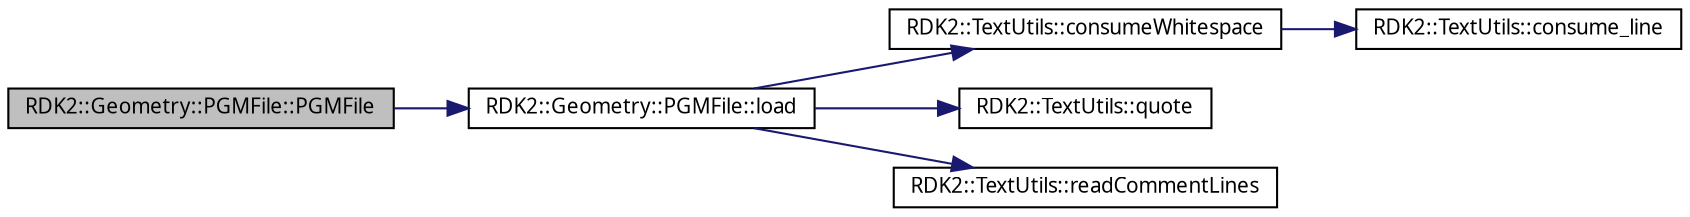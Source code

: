 digraph G
{
  edge [fontname="FreeSans.ttf",fontsize=10,labelfontname="FreeSans.ttf",labelfontsize=10];
  node [fontname="FreeSans.ttf",fontsize=10,shape=record];
  rankdir=LR;
  Node1 [label="RDK2::Geometry::PGMFile::PGMFile",height=0.2,width=0.4,color="black", fillcolor="grey75", style="filled" fontcolor="black"];
  Node1 -> Node2 [color="midnightblue",fontsize=10,style="solid",fontname="FreeSans.ttf"];
  Node2 [label="RDK2::Geometry::PGMFile::load",height=0.2,width=0.4,color="black", fillcolor="white", style="filled",URL="$struct_r_d_k2_1_1_geometry_1_1_p_g_m_file.html#21eaa403031b1fb92945c3684a4d17aa"];
  Node2 -> Node3 [color="midnightblue",fontsize=10,style="solid",fontname="FreeSans.ttf"];
  Node3 [label="RDK2::TextUtils::consumeWhitespace",height=0.2,width=0.4,color="black", fillcolor="white", style="filled",URL="$namespace_r_d_k2_1_1_text_utils.html#fcd70915c5a8a8dfa9c4aa667e2275e4",tooltip="Add your own utils here."];
  Node3 -> Node4 [color="midnightblue",fontsize=10,style="solid",fontname="FreeSans.ttf"];
  Node4 [label="RDK2::TextUtils::consume_line",height=0.2,width=0.4,color="black", fillcolor="white", style="filled",URL="$namespace_r_d_k2_1_1_text_utils.html#a4b4be22a94eaa6f71a6204682daac4c"];
  Node2 -> Node5 [color="midnightblue",fontsize=10,style="solid",fontname="FreeSans.ttf"];
  Node5 [label="RDK2::TextUtils::quote",height=0.2,width=0.4,color="black", fillcolor="white", style="filled",URL="$namespace_r_d_k2_1_1_text_utils.html#304e6b2f8abe1fb218db6c3d79296a8d",tooltip="The converse of ."];
  Node2 -> Node6 [color="midnightblue",fontsize=10,style="solid",fontname="FreeSans.ttf"];
  Node6 [label="RDK2::TextUtils::readCommentLines",height=0.2,width=0.4,color="black", fillcolor="white", style="filled",URL="$namespace_r_d_k2_1_1_text_utils.html#432d8d3d4226df545fb951bc9c617481",tooltip="Reads a comment of the form &quot;# ... \\n # ...&quot; and strips the #."];
}
